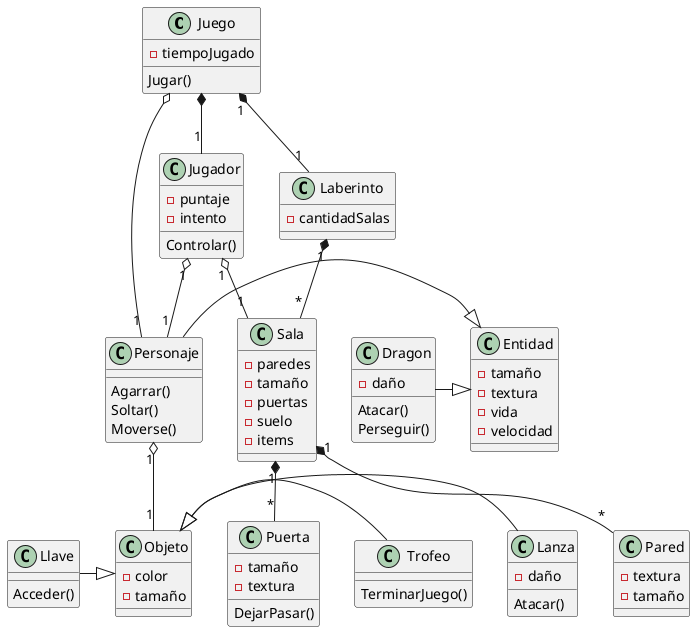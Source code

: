 @startuml Adventure

class Juego
{
    Jugar()
    -tiempoJugado
}
class Jugador
{
    Controlar()
    -puntaje
    -intento
}
class Personaje 
{
    Agarrar()
    Soltar()
    Moverse()
    
}
class Objeto{
    -color
    -tamaño
}
class Llave
{
    Acceder()
   
}
class Trofeo
{
    TerminarJuego()
}
class Lanza 
{
    Atacar()
    -daño
}

class Sala
{
    -paredes
    -tamaño
    -puertas
    -suelo
    -items
}
class Puerta 
{
    DejarPasar()
    -tamaño 
    -textura
}
class Laberinto
{
    -cantidadSalas
}
class Pared
{
    -textura
    -tamaño
}

class Dragon
{
    Atacar()
    Perseguir()
    -daño
   
}

class Entidad{
    -tamaño
    -textura
    -vida
    -velocidad

}

Jugador "1" o-- "1" Personaje
Juego *-- "1" Jugador
Juego o-- "1" Personaje

Llave -|> Objeto
Trofeo-|> Objeto
Lanza -|> Objeto

Personaje "1" o-- "1" Objeto

Juego "1" *-- "1"Laberinto
Laberinto "1" *-- "*"Sala
Jugador "1" o--"1"Sala
Sala "1"*-- "*" Puerta
Sala "1" *-- "*" Pared 

Personaje -|> Entidad
Dragon -|> Entidad

@enduml